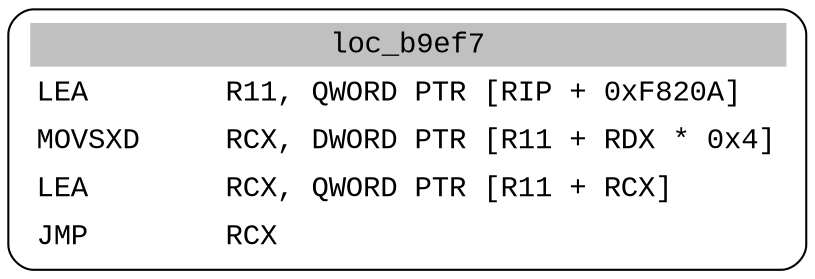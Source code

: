 digraph asm_graph {
1941 [
shape="Mrecord" fontname="Courier New"label =<<table border="0" cellborder="0" cellpadding="3"><tr><td align="center" colspan="2" bgcolor="grey">loc_b9ef7</td></tr><tr><td align="left">LEA        R11, QWORD PTR [RIP + 0xF820A]</td></tr><tr><td align="left">MOVSXD     RCX, DWORD PTR [R11 + RDX * 0x4]</td></tr><tr><td align="left">LEA        RCX, QWORD PTR [R11 + RCX]</td></tr><tr><td align="left">JMP        RCX</td></tr></table>> ];
}